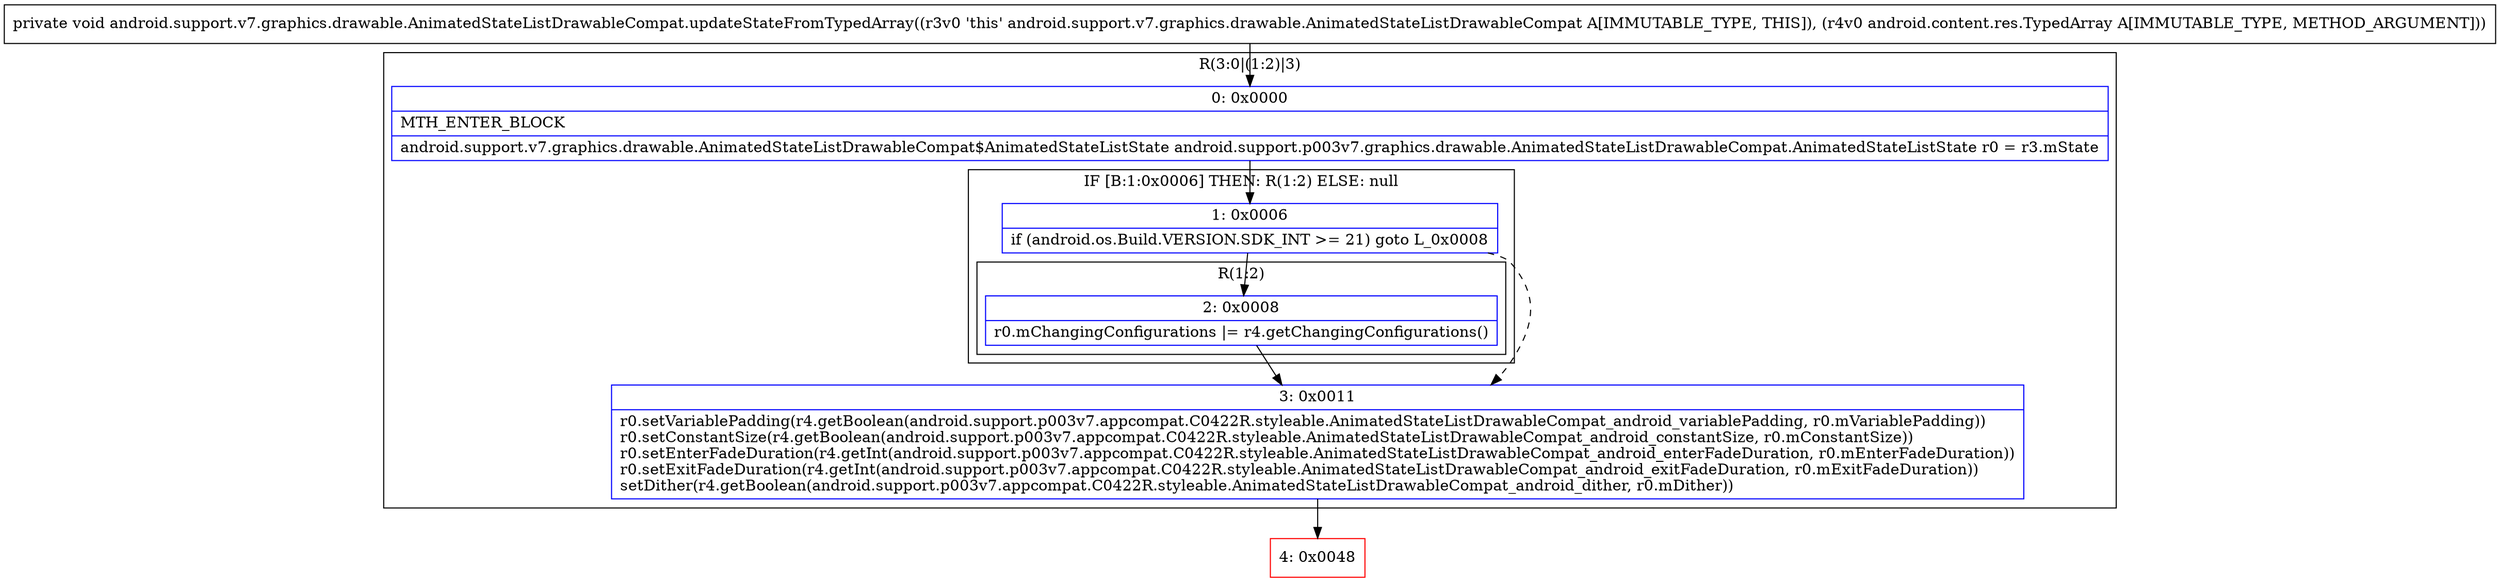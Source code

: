digraph "CFG forandroid.support.v7.graphics.drawable.AnimatedStateListDrawableCompat.updateStateFromTypedArray(Landroid\/content\/res\/TypedArray;)V" {
subgraph cluster_Region_1872466090 {
label = "R(3:0|(1:2)|3)";
node [shape=record,color=blue];
Node_0 [shape=record,label="{0\:\ 0x0000|MTH_ENTER_BLOCK\l|android.support.v7.graphics.drawable.AnimatedStateListDrawableCompat$AnimatedStateListState android.support.p003v7.graphics.drawable.AnimatedStateListDrawableCompat.AnimatedStateListState r0 = r3.mState\l}"];
subgraph cluster_IfRegion_1971715640 {
label = "IF [B:1:0x0006] THEN: R(1:2) ELSE: null";
node [shape=record,color=blue];
Node_1 [shape=record,label="{1\:\ 0x0006|if (android.os.Build.VERSION.SDK_INT \>= 21) goto L_0x0008\l}"];
subgraph cluster_Region_684976950 {
label = "R(1:2)";
node [shape=record,color=blue];
Node_2 [shape=record,label="{2\:\ 0x0008|r0.mChangingConfigurations \|= r4.getChangingConfigurations()\l}"];
}
}
Node_3 [shape=record,label="{3\:\ 0x0011|r0.setVariablePadding(r4.getBoolean(android.support.p003v7.appcompat.C0422R.styleable.AnimatedStateListDrawableCompat_android_variablePadding, r0.mVariablePadding))\lr0.setConstantSize(r4.getBoolean(android.support.p003v7.appcompat.C0422R.styleable.AnimatedStateListDrawableCompat_android_constantSize, r0.mConstantSize))\lr0.setEnterFadeDuration(r4.getInt(android.support.p003v7.appcompat.C0422R.styleable.AnimatedStateListDrawableCompat_android_enterFadeDuration, r0.mEnterFadeDuration))\lr0.setExitFadeDuration(r4.getInt(android.support.p003v7.appcompat.C0422R.styleable.AnimatedStateListDrawableCompat_android_exitFadeDuration, r0.mExitFadeDuration))\lsetDither(r4.getBoolean(android.support.p003v7.appcompat.C0422R.styleable.AnimatedStateListDrawableCompat_android_dither, r0.mDither))\l}"];
}
Node_4 [shape=record,color=red,label="{4\:\ 0x0048}"];
MethodNode[shape=record,label="{private void android.support.v7.graphics.drawable.AnimatedStateListDrawableCompat.updateStateFromTypedArray((r3v0 'this' android.support.v7.graphics.drawable.AnimatedStateListDrawableCompat A[IMMUTABLE_TYPE, THIS]), (r4v0 android.content.res.TypedArray A[IMMUTABLE_TYPE, METHOD_ARGUMENT])) }"];
MethodNode -> Node_0;
Node_0 -> Node_1;
Node_1 -> Node_2;
Node_1 -> Node_3[style=dashed];
Node_2 -> Node_3;
Node_3 -> Node_4;
}

